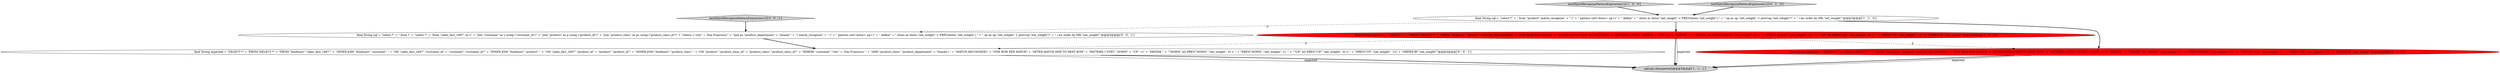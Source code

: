 digraph {
7 [style = filled, label = "testMatchRecognizePatternExpression13['0', '0', '1']", fillcolor = lightgray, shape = diamond image = "AAA0AAABBB3BBB"];
1 [style = filled, label = "final String expected = \"SELECT *\" + \"FROM (SELECT *\" + \"FROM \"foodmart\".\"product\") MATCH_RECOGNIZE(\" + \"ONE ROW PER MATCH\" + \"AFTER MATCH SKIP TO NEXT ROW\" + \"PATTERN (\"STRT\" \"DOWN\" + \"UP\" +)\" + \"DEFINE \" + \"\"DOWN\" AS PREV(\"DOWN\".\"net_weight\", 0) < \" + \"PREV(\"DOWN\".\"net_weight\", 1), \" + \"\"UP\" AS PREV(\"UP\".\"net_weight\", 0) > \" + \"PREV(\"UP\".\"net_weight\", 1))\" + \"ORDER BY \"net_weight\"\"@@@4@@@['1', '0', '0']", fillcolor = red, shape = ellipse image = "AAA1AAABBB1BBB"];
3 [style = filled, label = "final String sql = \"select *\" + \" from \"product\" match_recognize\" + \" (\" + \" pattern (strt down+ up+)\" + \" define\" + \" down as down.\"net_weight\" < PREV(down.\"net_weight\"),\" + \" up as up.\"net_weight\" > prev(up.\"net_weight\")\" + \" ) mr order by MR.\"net_weight\"\"@@@3@@@['1', '1', '0']", fillcolor = white, shape = ellipse image = "AAA0AAABBB1BBB"];
5 [style = filled, label = "final String expected = \"SELECT *\" + \"FROM (SELECT *\" + \"FROM \"foodmart\".\"product\") MATCH_RECOGNIZE(\" + \"ONE ROW PER MATCH\" + \"AFTER MATCH SKIP TO NEXT ROW\" + \"PATTERN (\"STRT\" \"DOWN\" + \"UP\" +)\" + \"DEFINE \" + \"\"DOWN\" AS \"DOWN\".\"net_weight\" < \" + \"PREV(\"DOWN\".\"net_weight\", 1), \" + \"\"UP\" AS \"UP\".\"net_weight\" > \" + \"PREV(\"UP\".\"net_weight\", 1))\" + \"ORDER BY \"net_weight\"\"@@@4@@@['0', '1', '0']", fillcolor = red, shape = ellipse image = "AAA1AAABBB2BBB"];
6 [style = filled, label = "final String expected = \"SELECT *\" + \"FROM (SELECT *\" + \"FROM \"foodmart\".\"sales_fact_1997\"\" + \"INNER JOIN \"foodmart\".\"customer\" \" + \"ON \"sales_fact_1997\".\"customer_id\" = \"customer\".\"customer_id\"\" + \"INNER JOIN \"foodmart\".\"product\" \" + \"ON \"sales_fact_1997\".\"product_id\" = \"product\".\"product_id\"\" + \"INNER JOIN \"foodmart\".\"product_class\" \" + \"ON \"product\".\"product_class_id\" = \"product_class\".\"product_class_id\"\" + \"WHERE \"customer\".\"city\" = 'San Francisco' \" + \"AND \"product_class\".\"product_department\" = 'Snacks') \" + \"MATCH_RECOGNIZE(\" + \"ONE ROW PER MATCH\" + \"AFTER MATCH SKIP TO NEXT ROW\" + \"PATTERN (\"STRT\" \"DOWN\" + \"UP\" +)\" + \"DEFINE \" + \"\"DOWN\" AS PREV(\"DOWN\".\"net_weight\", 0) < \" + \"PREV(\"DOWN\".\"net_weight\", 1), \" + \"\"UP\" AS PREV(\"UP\".\"net_weight\", 0) > \" + \"PREV(\"UP\".\"net_weight\", 1))\" + \"ORDER BY \"net_weight\"\"@@@4@@@['0', '0', '1']", fillcolor = white, shape = ellipse image = "AAA0AAABBB3BBB"];
0 [style = filled, label = "testMatchRecognizePatternExpression12['1', '0', '0']", fillcolor = lightgray, shape = diamond image = "AAA0AAABBB1BBB"];
4 [style = filled, label = "testMatchRecognizePatternExpression12['0', '1', '0']", fillcolor = lightgray, shape = diamond image = "AAA0AAABBB2BBB"];
2 [style = filled, label = "sql(sql).ok(expected)@@@5@@@['1', '1', '1']", fillcolor = lightgray, shape = ellipse image = "AAA0AAABBB1BBB"];
8 [style = filled, label = "final String sql = \"select *\" + \" from (\" + \"select *\" + \"from \"sales_fact_1997\" as s\" + \"join \"customer\" as c using (\"customer_id\")\" + \"join \"product\" as p using (\"product_id\")\" + \"join \"product_class\" as pc using (\"product_class_id\")\" + \"where c.\"city\" = 'San Francisco'\" + \"and pc.\"product_department\" = 'Snacks'\" + \") match_recognize\" + \" (\" + \" pattern (strt down+ up+)\" + \" define\" + \" down as down.\"net_weight\" < PREV(down.\"net_weight\"),\" + \" up as up.\"net_weight\" > prev(up.\"net_weight\")\" + \" ) mr order by MR.\"net_weight\"\"@@@3@@@['0', '0', '1']", fillcolor = white, shape = ellipse image = "AAA0AAABBB3BBB"];
0->3 [style = bold, label=""];
3->8 [style = dashed, label="0"];
4->3 [style = bold, label=""];
5->2 [style = bold, label=""];
1->2 [style = bold, label=""];
3->5 [style = bold, label=""];
8->6 [style = bold, label=""];
6->2 [style = solid, label="expected"];
1->5 [style = dashed, label="0"];
3->1 [style = bold, label=""];
7->8 [style = bold, label=""];
1->2 [style = solid, label="expected"];
1->6 [style = dashed, label="0"];
5->2 [style = solid, label="expected"];
6->2 [style = bold, label=""];
}
